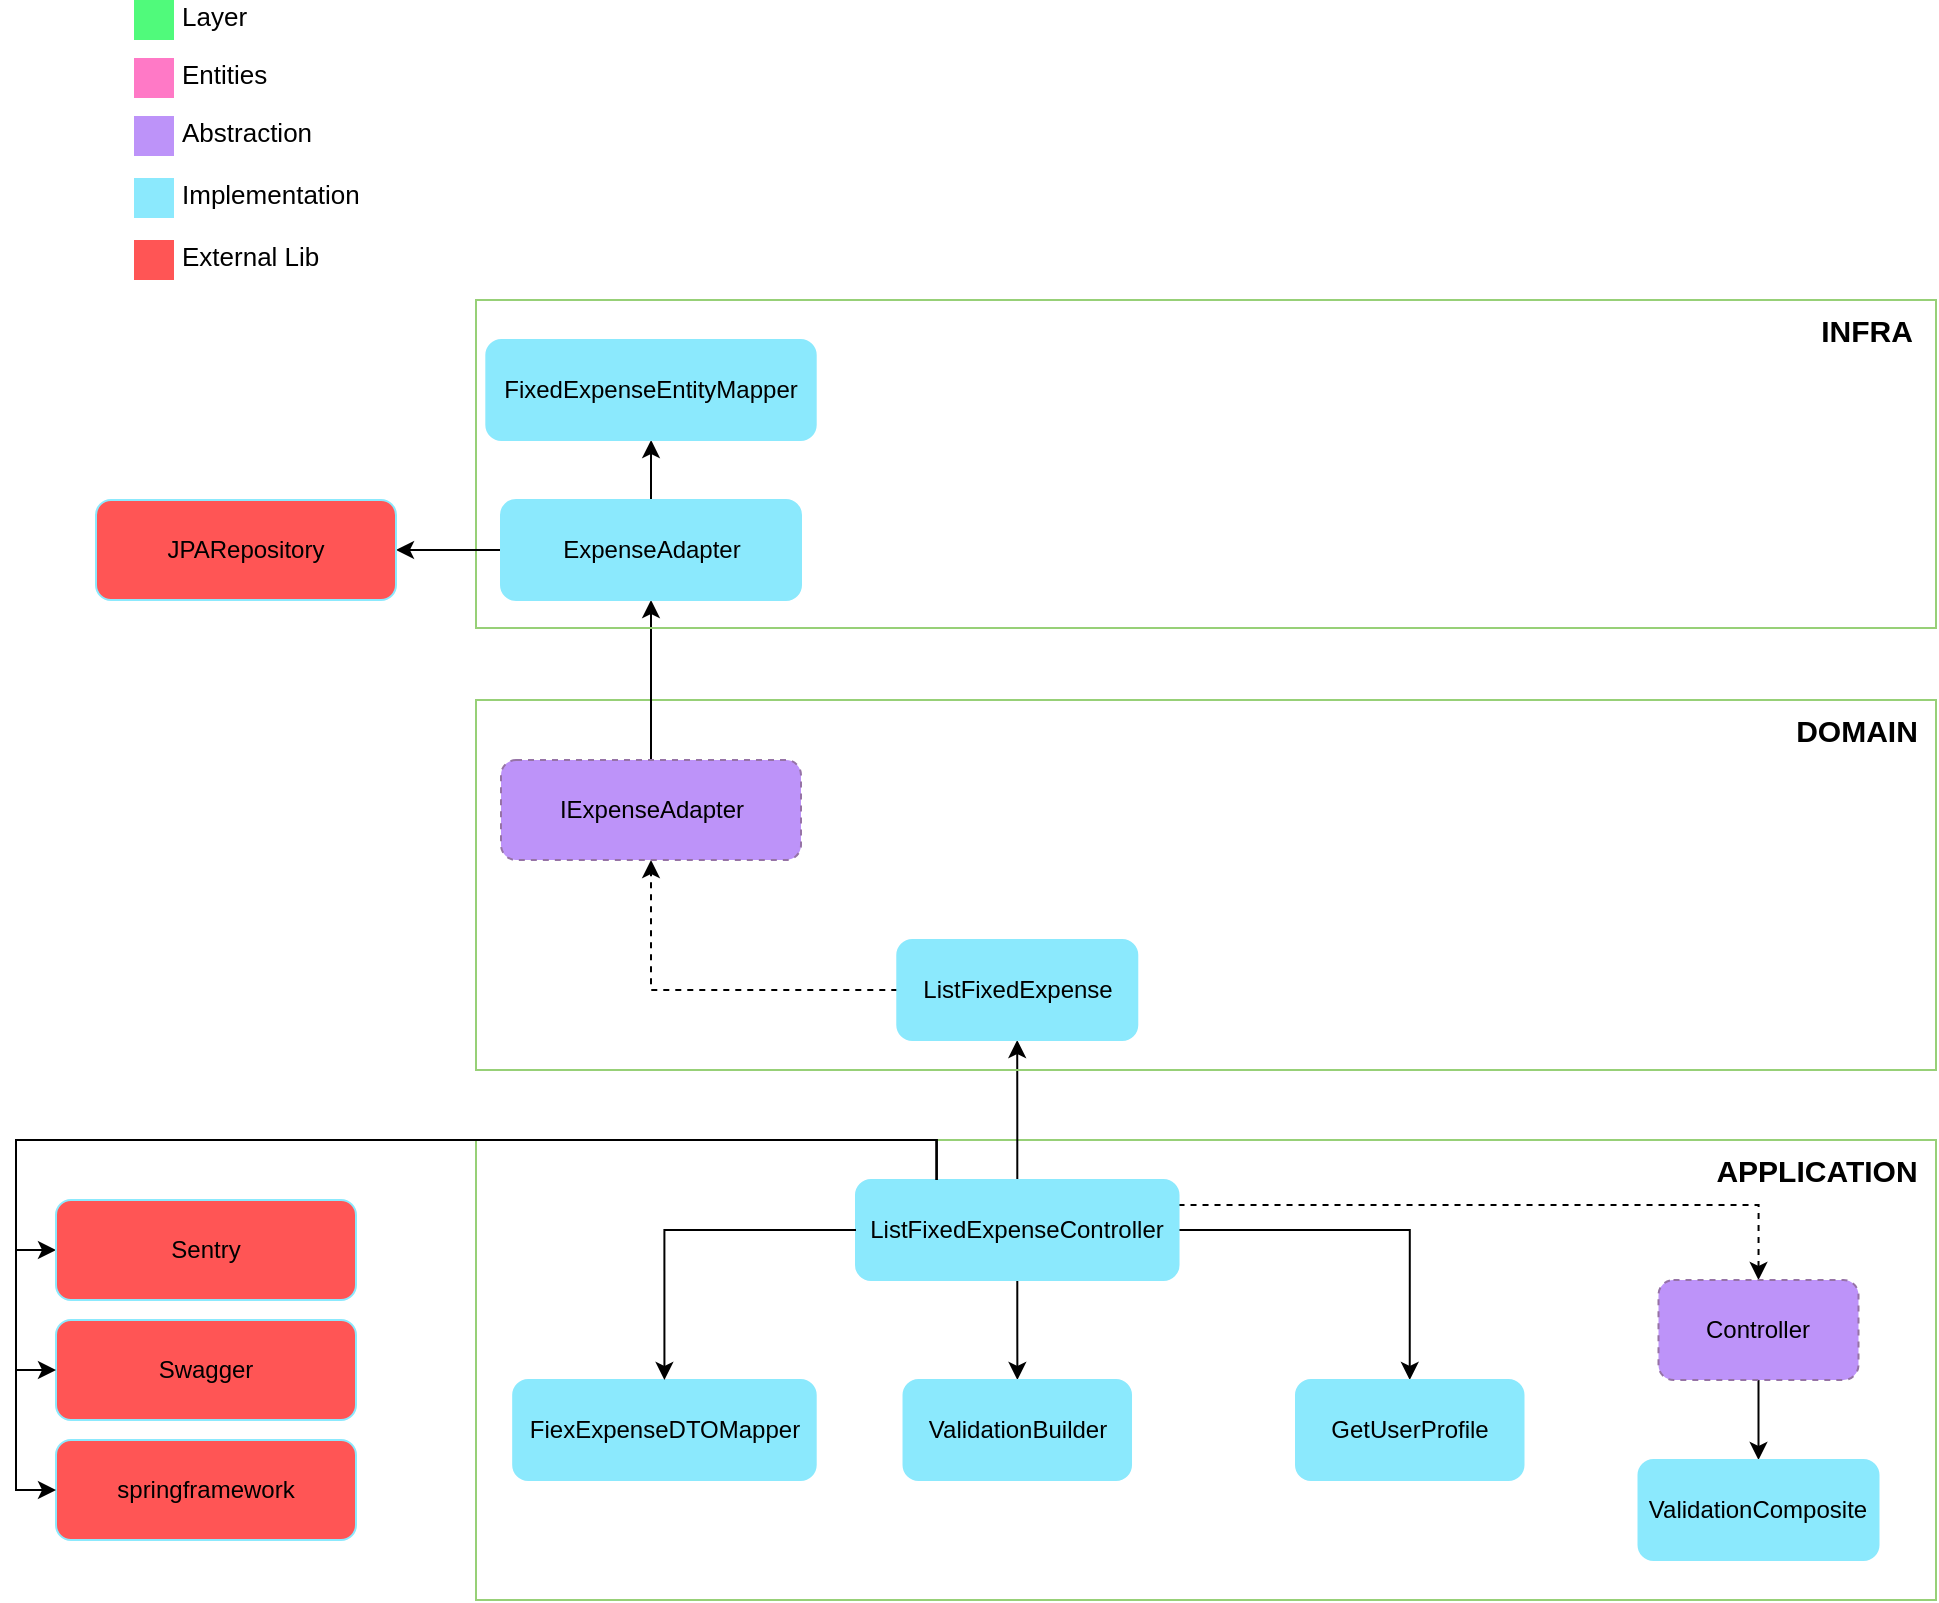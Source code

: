 <mxfile version="22.1.22" type="embed">
  <diagram id="sJzIGG90RyP65eHHq8-b" name="Page-1">
    <mxGraphModel dx="1969" dy="369" grid="1" gridSize="10" guides="1" tooltips="1" connect="1" arrows="1" fold="1" page="1" pageScale="1" pageWidth="850" pageHeight="1100" math="0" shadow="0">
      <root>
        <mxCell id="0" />
        <mxCell id="1" parent="0" />
        <mxCell id="2" value="" style="rounded=0;whiteSpace=wrap;html=1;strokeColor=#97D077;fillColor=none;" parent="1" vertex="1">
          <mxGeometry x="120" y="750" width="730" height="230" as="geometry" />
        </mxCell>
        <mxCell id="11" value="" style="edgeStyle=orthogonalEdgeStyle;rounded=0;orthogonalLoop=1;jettySize=auto;html=1;" parent="1" source="12" target="20" edge="1">
          <mxGeometry relative="1" as="geometry" />
        </mxCell>
        <mxCell id="73" value="" style="edgeStyle=orthogonalEdgeStyle;rounded=0;orthogonalLoop=1;jettySize=auto;html=1;entryX=0.5;entryY=0;entryDx=0;entryDy=0;dashed=1;exitX=1;exitY=0.25;exitDx=0;exitDy=0;" parent="1" source="12" target="69" edge="1">
          <mxGeometry relative="1" as="geometry">
            <mxPoint x="563.45" y="795" as="targetPoint" />
          </mxGeometry>
        </mxCell>
        <mxCell id="76" value="" style="edgeStyle=orthogonalEdgeStyle;rounded=0;orthogonalLoop=1;jettySize=auto;html=1;entryX=0.5;entryY=0;entryDx=0;entryDy=0;" parent="1" source="12" target="74" edge="1">
          <mxGeometry relative="1" as="geometry">
            <mxPoint x="551.26" y="795" as="targetPoint" />
          </mxGeometry>
        </mxCell>
        <mxCell id="82" value="" style="edgeStyle=orthogonalEdgeStyle;rounded=0;orthogonalLoop=1;jettySize=auto;html=1;" parent="1" source="12" target="67" edge="1">
          <mxGeometry relative="1" as="geometry" />
        </mxCell>
        <mxCell id="12" value="ListFixedExpenseController" style="rounded=1;whiteSpace=wrap;html=1;strokeColor=#8BE9FD;fillColor=#8BE9FD;" parent="1" vertex="1">
          <mxGeometry x="310" y="770" width="161.26" height="50" as="geometry" />
        </mxCell>
        <mxCell id="13" value="&lt;span style=&quot;font-size: 15px;&quot;&gt;&lt;b&gt;APPLICATION&lt;br&gt;&lt;/b&gt;&lt;/span&gt;" style="text;html=1;align=center;verticalAlign=middle;resizable=0;points=[];autosize=1;strokeColor=none;fillColor=none;" parent="1" vertex="1">
          <mxGeometry x="730" y="750" width="120" height="30" as="geometry" />
        </mxCell>
        <mxCell id="14" value="" style="rounded=0;whiteSpace=wrap;html=1;strokeColor=#97D077;fillColor=none;" parent="1" vertex="1">
          <mxGeometry x="120" y="530" width="730" height="185" as="geometry" />
        </mxCell>
        <mxCell id="15" value="&lt;span style=&quot;font-size: 15px;&quot;&gt;&lt;b&gt;DOMAIN&lt;/b&gt;&lt;/span&gt;" style="text;html=1;align=center;verticalAlign=middle;resizable=0;points=[];autosize=1;strokeColor=none;fillColor=none;" parent="1" vertex="1">
          <mxGeometry x="770" y="530" width="80" height="30" as="geometry" />
        </mxCell>
        <mxCell id="17" value="" style="edgeStyle=orthogonalEdgeStyle;rounded=0;orthogonalLoop=1;jettySize=auto;html=1;entryX=0.5;entryY=1;entryDx=0;entryDy=0;dashed=1;" parent="1" source="20" target="32" edge="1">
          <mxGeometry relative="1" as="geometry">
            <mxPoint x="246.88" y="675" as="targetPoint" />
          </mxGeometry>
        </mxCell>
        <mxCell id="20" value="ListFixedExpense" style="rounded=1;whiteSpace=wrap;html=1;strokeColor=#8BE9FD;fillColor=#8BE9FD;" parent="1" vertex="1">
          <mxGeometry x="330.64" y="650" width="120" height="50" as="geometry" />
        </mxCell>
        <mxCell id="21" value="" style="rounded=0;whiteSpace=wrap;html=1;strokeColor=none;strokeWidth=3;fillColor=#FF79C6;fontSize=13;fontColor=#F8F8F2;align=right;" parent="1" vertex="1">
          <mxGeometry x="-51" y="209" width="20" height="20" as="geometry" />
        </mxCell>
        <mxCell id="22" value="&lt;font color=&quot;#000000&quot;&gt;Entities&lt;/font&gt;" style="text;html=1;resizable=0;points=[];autosize=1;align=left;verticalAlign=middle;spacingTop=-4;fontSize=13;fontColor=#F8F8F2;" parent="1" vertex="1">
          <mxGeometry x="-29" y="209" width="70" height="20" as="geometry" />
        </mxCell>
        <mxCell id="23" value="" style="rounded=0;whiteSpace=wrap;html=1;strokeColor=none;strokeWidth=3;fillColor=#BD93F9;fontSize=13;fontColor=#F8F8F2;align=right;" parent="1" vertex="1">
          <mxGeometry x="-51" y="238" width="20" height="20" as="geometry" />
        </mxCell>
        <mxCell id="24" value="&lt;font color=&quot;#000000&quot;&gt;Abstraction&lt;/font&gt;" style="text;html=1;resizable=0;points=[];autosize=1;align=left;verticalAlign=middle;spacingTop=-4;fontSize=13;fontColor=#F8F8F2;" parent="1" vertex="1">
          <mxGeometry x="-29" y="238" width="90" height="20" as="geometry" />
        </mxCell>
        <mxCell id="25" value="" style="rounded=0;whiteSpace=wrap;html=1;strokeColor=none;strokeWidth=3;fillColor=#8BE9FD;fontSize=13;fontColor=#F8F8F2;align=right;" parent="1" vertex="1">
          <mxGeometry x="-51" y="269" width="20" height="20" as="geometry" />
        </mxCell>
        <mxCell id="26" value="&lt;font color=&quot;#000000&quot;&gt;Implementation&lt;/font&gt;" style="text;html=1;resizable=0;points=[];autosize=1;align=left;verticalAlign=middle;spacingTop=-4;fontSize=13;fontColor=#F8F8F2;" parent="1" vertex="1">
          <mxGeometry x="-29" y="269" width="110" height="20" as="geometry" />
        </mxCell>
        <mxCell id="27" value="" style="rounded=0;whiteSpace=wrap;html=1;strokeColor=none;strokeWidth=3;fillColor=#50FA7B;fontSize=13;fontColor=#F8F8F2;align=right;" parent="1" vertex="1">
          <mxGeometry x="-51" y="180" width="20" height="20" as="geometry" />
        </mxCell>
        <mxCell id="28" value="&lt;font color=&quot;#000000&quot;&gt;Layer&lt;/font&gt;" style="text;html=1;resizable=0;points=[];autosize=1;align=left;verticalAlign=middle;spacingTop=-4;fontSize=13;fontColor=#F8F8F2;strokeColor=none;" parent="1" vertex="1">
          <mxGeometry x="-29" y="180" width="60" height="20" as="geometry" />
        </mxCell>
        <mxCell id="29" value="" style="rounded=0;whiteSpace=wrap;html=1;strokeColor=none;strokeWidth=3;fillColor=#FF5555;fontSize=13;fontColor=#F8F8F2;align=right;" parent="1" vertex="1">
          <mxGeometry x="-51" y="300" width="20" height="20" as="geometry" />
        </mxCell>
        <mxCell id="30" value="&lt;font color=&quot;#000000&quot;&gt;External Lib&lt;/font&gt;" style="text;html=1;resizable=0;points=[];autosize=1;align=left;verticalAlign=middle;spacingTop=-4;fontSize=13;fontColor=#F8F8F2;" parent="1" vertex="1">
          <mxGeometry x="-29" y="300" width="90" height="20" as="geometry" />
        </mxCell>
        <mxCell id="31" value="" style="edgeStyle=orthogonalEdgeStyle;rounded=0;orthogonalLoop=1;jettySize=auto;html=1;" parent="1" source="32" target="36" edge="1">
          <mxGeometry relative="1" as="geometry" />
        </mxCell>
        <mxCell id="32" value="IExpenseAdapter" style="rounded=1;whiteSpace=wrap;html=1;strokeColor=#9673a6;fillColor=#BD93F9;dashed=1;" parent="1" vertex="1">
          <mxGeometry x="132.5" y="560" width="150" height="50" as="geometry" />
        </mxCell>
        <mxCell id="33" value="" style="rounded=0;whiteSpace=wrap;html=1;strokeColor=#97D077;fillColor=none;" parent="1" vertex="1">
          <mxGeometry x="120" y="330" width="730" height="164" as="geometry" />
        </mxCell>
        <mxCell id="34" value="" style="edgeStyle=orthogonalEdgeStyle;rounded=0;orthogonalLoop=1;jettySize=auto;html=1;" parent="1" source="36" target="46" edge="1">
          <mxGeometry relative="1" as="geometry" />
        </mxCell>
        <mxCell id="80" value="" style="edgeStyle=orthogonalEdgeStyle;rounded=0;orthogonalLoop=1;jettySize=auto;html=1;" parent="1" source="36" target="79" edge="1">
          <mxGeometry relative="1" as="geometry" />
        </mxCell>
        <mxCell id="36" value="ExpenseAdapter" style="rounded=1;whiteSpace=wrap;html=1;strokeColor=#8BE9FD;fillColor=#8BE9FD;" parent="1" vertex="1">
          <mxGeometry x="132.5" y="430" width="150" height="50" as="geometry" />
        </mxCell>
        <mxCell id="37" value="&lt;b style=&quot;border-color: var(--border-color);&quot;&gt;&lt;font style=&quot;border-color: var(--border-color); font-size: 15px;&quot;&gt;INFRA&lt;br&gt;&lt;/font&gt;&lt;/b&gt;" style="text;html=1;align=center;verticalAlign=middle;resizable=0;points=[];autosize=1;strokeColor=none;fillColor=none;" parent="1" vertex="1">
          <mxGeometry x="780" y="330" width="70" height="30" as="geometry" />
        </mxCell>
        <mxCell id="39" value="" style="edgeStyle=orthogonalEdgeStyle;rounded=0;orthogonalLoop=1;jettySize=auto;html=1;" parent="1" edge="1">
          <mxGeometry relative="1" as="geometry">
            <mxPoint x="386.9" y="890" as="sourcePoint" />
          </mxGeometry>
        </mxCell>
        <mxCell id="46" value="JPARepository" style="rounded=1;whiteSpace=wrap;html=1;strokeColor=#8BE9FD;fillColor=#FF5555;" parent="1" vertex="1">
          <mxGeometry x="-70" y="430" width="150" height="50" as="geometry" />
        </mxCell>
        <mxCell id="50" value="" style="edgeStyle=orthogonalEdgeStyle;rounded=0;orthogonalLoop=1;jettySize=auto;html=1;" parent="1" edge="1">
          <mxGeometry relative="1" as="geometry">
            <mxPoint x="521.88" y="430" as="sourcePoint" />
          </mxGeometry>
        </mxCell>
        <mxCell id="67" value="ValidationBuilder" style="rounded=1;whiteSpace=wrap;html=1;strokeColor=#8BE9FD;fillColor=#8BE9FD;" parent="1" vertex="1">
          <mxGeometry x="333.76" y="870" width="113.75" height="50" as="geometry" />
        </mxCell>
        <mxCell id="71" value="" style="edgeStyle=orthogonalEdgeStyle;rounded=0;orthogonalLoop=1;jettySize=auto;html=1;" parent="1" source="69" target="70" edge="1">
          <mxGeometry relative="1" as="geometry" />
        </mxCell>
        <mxCell id="69" value="Controller" style="rounded=1;whiteSpace=wrap;html=1;strokeColor=#9673a6;fillColor=#BD93F9;dashed=1;" parent="1" vertex="1">
          <mxGeometry x="711.25" y="820" width="100" height="50" as="geometry" />
        </mxCell>
        <mxCell id="70" value="ValidationComposite" style="rounded=1;whiteSpace=wrap;html=1;strokeColor=#8BE9FD;fillColor=#8BE9FD;" parent="1" vertex="1">
          <mxGeometry x="701.25" y="910" width="120" height="50" as="geometry" />
        </mxCell>
        <mxCell id="74" value="GetUserProfile" style="rounded=1;whiteSpace=wrap;html=1;strokeColor=#8BE9FD;fillColor=#8BE9FD;" parent="1" vertex="1">
          <mxGeometry x="530" y="870" width="113.75" height="50" as="geometry" />
        </mxCell>
        <mxCell id="77" value="FiexExpenseDTOMapper" style="rounded=1;whiteSpace=wrap;html=1;strokeColor=#8BE9FD;fillColor=#8BE9FD;" parent="1" vertex="1">
          <mxGeometry x="138.59" y="870" width="151.26" height="50" as="geometry" />
        </mxCell>
        <mxCell id="78" value="" style="edgeStyle=orthogonalEdgeStyle;rounded=0;orthogonalLoop=1;jettySize=auto;html=1;entryX=0.5;entryY=0;entryDx=0;entryDy=0;exitX=0;exitY=0.5;exitDx=0;exitDy=0;" parent="1" source="12" target="77" edge="1">
          <mxGeometry relative="1" as="geometry">
            <mxPoint x="481" y="805" as="sourcePoint" />
            <mxPoint x="637" y="920" as="targetPoint" />
          </mxGeometry>
        </mxCell>
        <mxCell id="79" value="FixedExpenseEntityMapper" style="rounded=1;whiteSpace=wrap;html=1;strokeColor=#8BE9FD;fillColor=#8BE9FD;" parent="1" vertex="1">
          <mxGeometry x="125.16" y="350" width="164.69" height="50" as="geometry" />
        </mxCell>
        <mxCell id="84" value="" style="edgeStyle=orthogonalEdgeStyle;rounded=0;orthogonalLoop=1;jettySize=auto;html=1;entryX=0;entryY=0.5;entryDx=0;entryDy=0;exitX=0.25;exitY=0;exitDx=0;exitDy=0;" parent="1" source="12" target="85" edge="1">
          <mxGeometry relative="1" as="geometry">
            <mxPoint x="320" y="805" as="sourcePoint" />
            <mxPoint x="61" y="795" as="targetPoint" />
          </mxGeometry>
        </mxCell>
        <mxCell id="85" value="Sentry" style="rounded=1;whiteSpace=wrap;html=1;strokeColor=#8BE9FD;fillColor=#FF5555;" vertex="1" parent="1">
          <mxGeometry x="-90" y="780" width="150" height="50" as="geometry" />
        </mxCell>
        <mxCell id="86" value="Swagger" style="rounded=1;whiteSpace=wrap;html=1;strokeColor=#8BE9FD;fillColor=#FF5555;" vertex="1" parent="1">
          <mxGeometry x="-90" y="840" width="150" height="50" as="geometry" />
        </mxCell>
        <mxCell id="87" value="springframework" style="rounded=1;whiteSpace=wrap;html=1;strokeColor=#8BE9FD;fillColor=#FF5555;" vertex="1" parent="1">
          <mxGeometry x="-90" y="900" width="150" height="50" as="geometry" />
        </mxCell>
        <mxCell id="88" value="" style="edgeStyle=orthogonalEdgeStyle;rounded=0;orthogonalLoop=1;jettySize=auto;html=1;entryX=0;entryY=0.5;entryDx=0;entryDy=0;exitX=0.25;exitY=0;exitDx=0;exitDy=0;" edge="1" parent="1" source="12" target="86">
          <mxGeometry relative="1" as="geometry">
            <mxPoint x="360" y="780" as="sourcePoint" />
            <mxPoint x="-80" y="815" as="targetPoint" />
          </mxGeometry>
        </mxCell>
        <mxCell id="89" value="" style="edgeStyle=orthogonalEdgeStyle;rounded=0;orthogonalLoop=1;jettySize=auto;html=1;entryX=0;entryY=0.5;entryDx=0;entryDy=0;exitX=0.25;exitY=0;exitDx=0;exitDy=0;" edge="1" parent="1" source="12" target="87">
          <mxGeometry relative="1" as="geometry">
            <mxPoint x="360" y="780" as="sourcePoint" />
            <mxPoint x="-80" y="875" as="targetPoint" />
          </mxGeometry>
        </mxCell>
      </root>
    </mxGraphModel>
  </diagram>
</mxfile>
